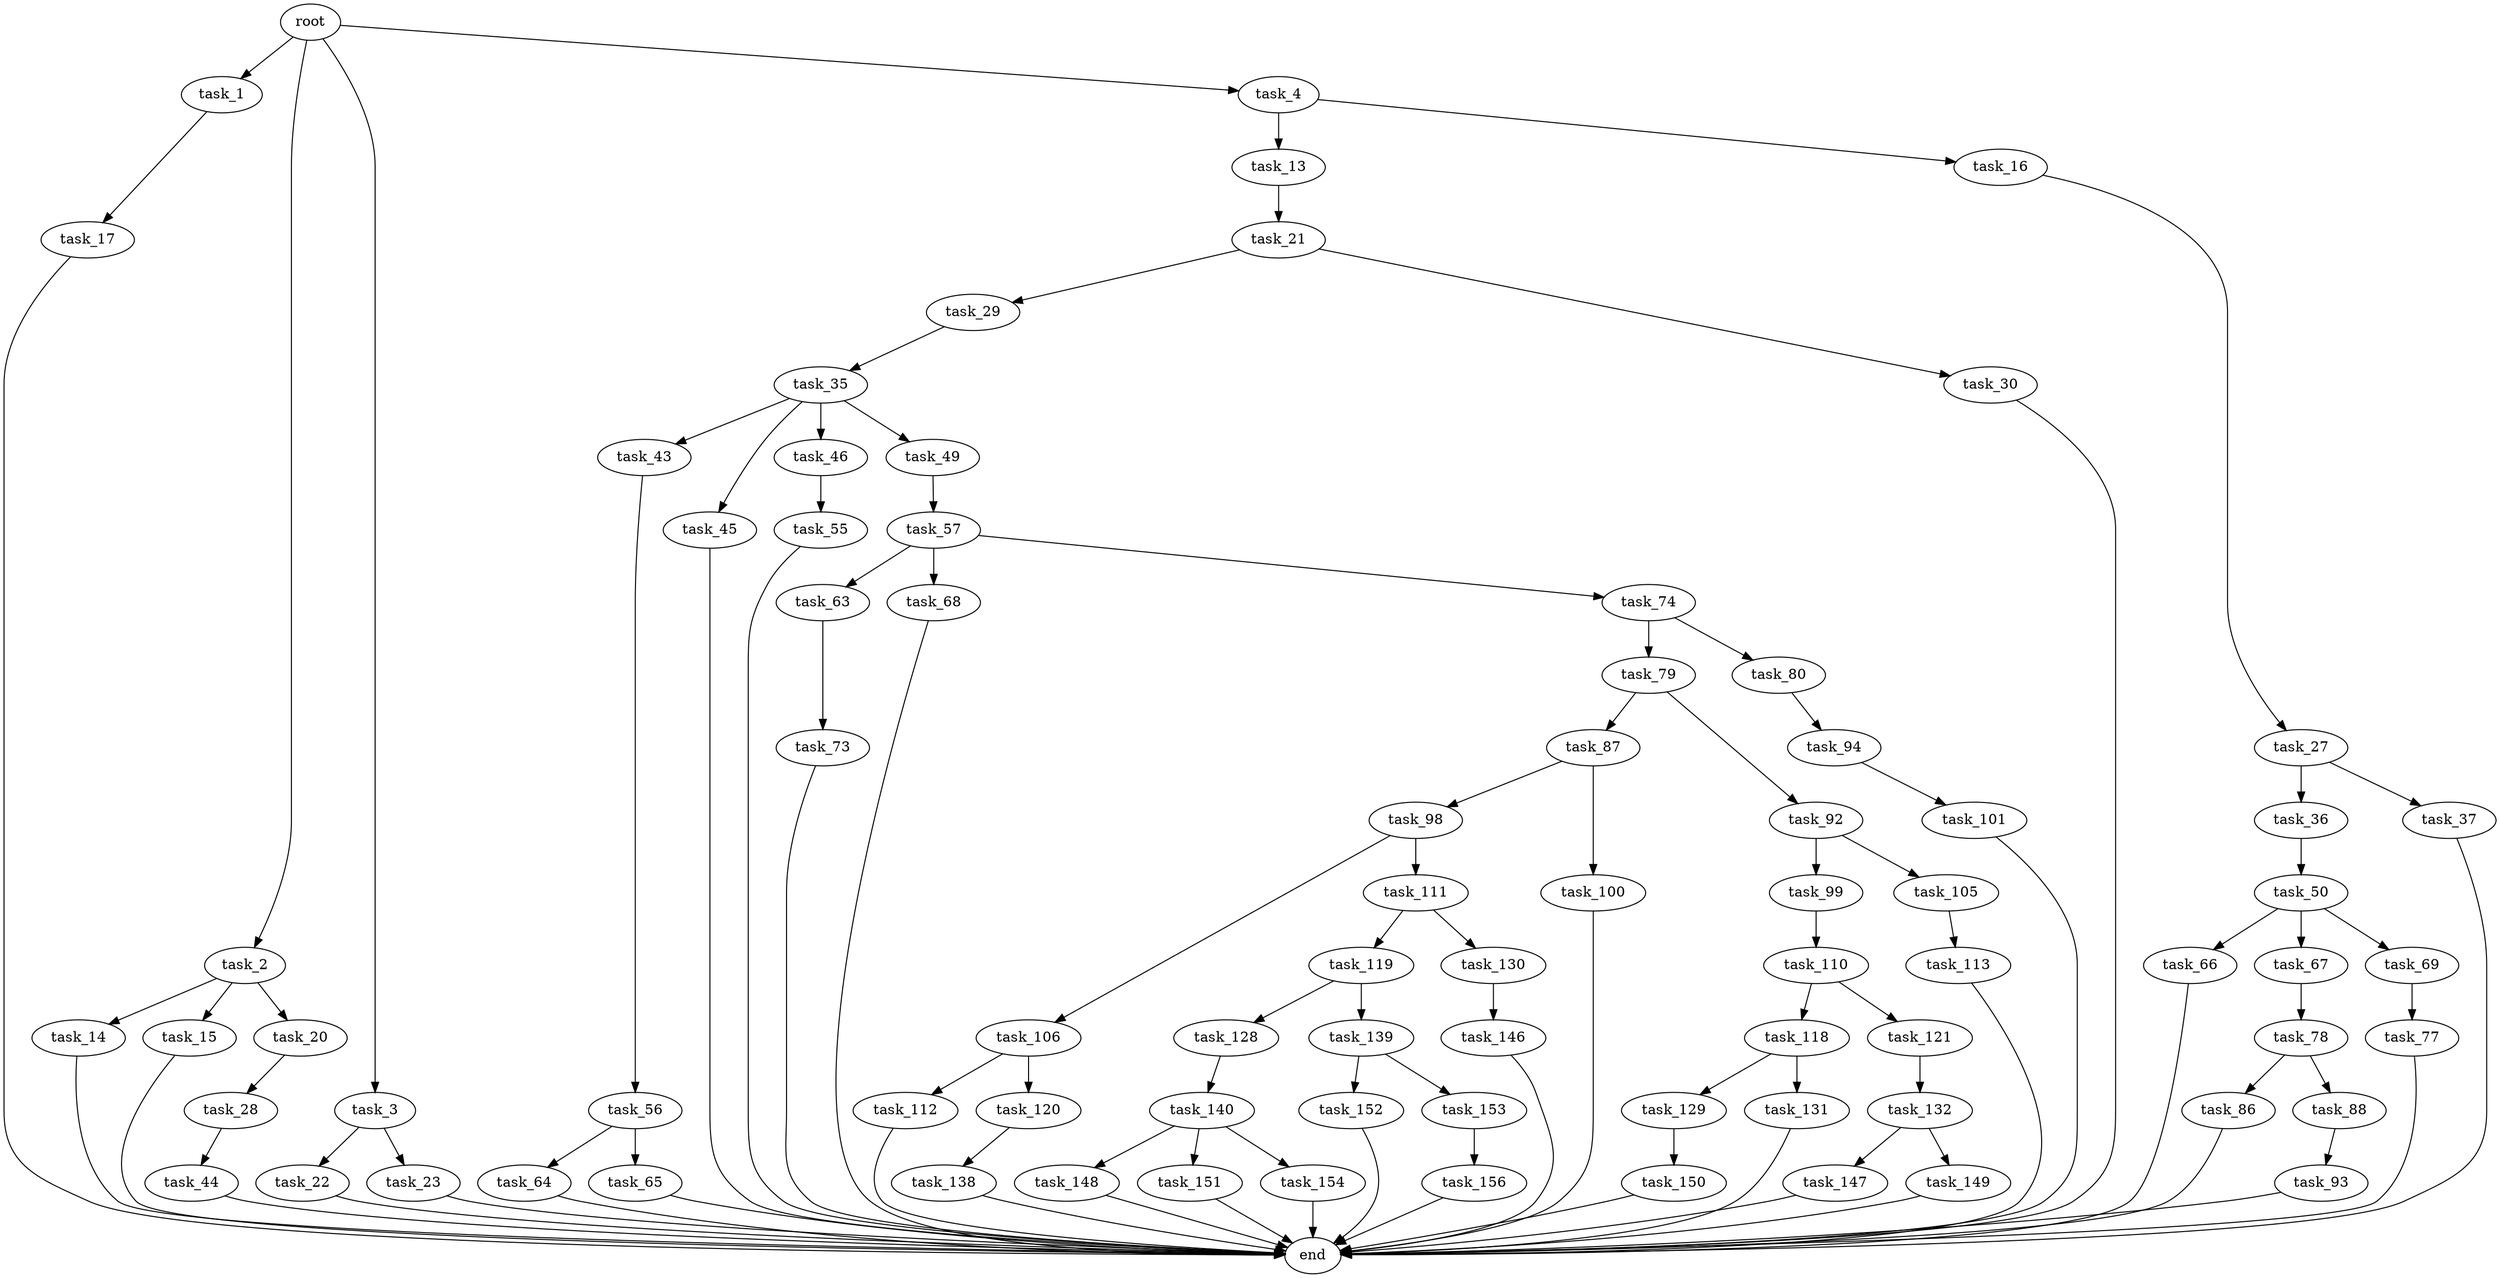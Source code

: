 digraph G {
  root [size="0.000000"];
  task_1 [size="355829773954.000000"];
  task_2 [size="2022186188.000000"];
  task_3 [size="8589934592.000000"];
  task_4 [size="1073741824000.000000"];
  task_13 [size="282161756584.000000"];
  task_14 [size="29903144250.000000"];
  task_15 [size="1502210324.000000"];
  task_16 [size="838440053521.000000"];
  task_17 [size="17030183301.000000"];
  task_20 [size="6445901376.000000"];
  task_21 [size="204427617534.000000"];
  task_22 [size="403161148935.000000"];
  task_23 [size="7811196702.000000"];
  task_27 [size="336266441139.000000"];
  task_28 [size="1430129769867.000000"];
  task_29 [size="256163734738.000000"];
  task_30 [size="134217728000.000000"];
  task_35 [size="42720811547.000000"];
  task_36 [size="1366711348401.000000"];
  task_37 [size="68719476736.000000"];
  task_43 [size="8589934592.000000"];
  task_44 [size="707264319046.000000"];
  task_45 [size="80201430373.000000"];
  task_46 [size="505237490147.000000"];
  task_49 [size="13370877142.000000"];
  task_50 [size="549755813888.000000"];
  task_55 [size="231928233984.000000"];
  task_56 [size="24784582031.000000"];
  task_57 [size="134217728000.000000"];
  task_63 [size="37840129459.000000"];
  task_64 [size="45428723395.000000"];
  task_65 [size="134217728000.000000"];
  task_66 [size="68719476736.000000"];
  task_67 [size="558944116356.000000"];
  task_68 [size="25290157244.000000"];
  task_69 [size="549755813888.000000"];
  task_73 [size="42828591714.000000"];
  task_74 [size="1073741824000.000000"];
  task_77 [size="17376481068.000000"];
  task_78 [size="1215857242.000000"];
  task_79 [size="17675244074.000000"];
  task_80 [size="46468131612.000000"];
  task_86 [size="77051695943.000000"];
  task_87 [size="176179578798.000000"];
  task_88 [size="80211896365.000000"];
  task_92 [size="615375630589.000000"];
  task_93 [size="3019077489.000000"];
  task_94 [size="822584012499.000000"];
  task_98 [size="180568583639.000000"];
  task_99 [size="26024083226.000000"];
  task_100 [size="394173719476.000000"];
  task_101 [size="231928233984.000000"];
  task_105 [size="782757789696.000000"];
  task_106 [size="441306061.000000"];
  task_110 [size="14848108790.000000"];
  task_111 [size="28991029248.000000"];
  task_112 [size="315077729377.000000"];
  task_113 [size="1073741824000.000000"];
  task_118 [size="25378598510.000000"];
  task_119 [size="28991029248.000000"];
  task_120 [size="18316153500.000000"];
  task_121 [size="68719476736.000000"];
  task_128 [size="368293445632.000000"];
  task_129 [size="875222013558.000000"];
  task_130 [size="8589934592.000000"];
  task_131 [size="231928233984.000000"];
  task_132 [size="134217728000.000000"];
  task_138 [size="1073741824000.000000"];
  task_139 [size="321069242.000000"];
  task_140 [size="1168590490579.000000"];
  task_146 [size="32052421393.000000"];
  task_147 [size="68719476736.000000"];
  task_148 [size="14106361323.000000"];
  task_149 [size="4643501995.000000"];
  task_150 [size="545893985227.000000"];
  task_151 [size="368293445632.000000"];
  task_152 [size="751180718687.000000"];
  task_153 [size="455224718382.000000"];
  task_154 [size="32861826401.000000"];
  task_156 [size="8589934592.000000"];
  end [size="0.000000"];

  root -> task_1 [size="1.000000"];
  root -> task_2 [size="1.000000"];
  root -> task_3 [size="1.000000"];
  root -> task_4 [size="1.000000"];
  task_1 -> task_17 [size="301989888.000000"];
  task_2 -> task_14 [size="33554432.000000"];
  task_2 -> task_15 [size="33554432.000000"];
  task_2 -> task_20 [size="33554432.000000"];
  task_3 -> task_22 [size="33554432.000000"];
  task_3 -> task_23 [size="33554432.000000"];
  task_4 -> task_13 [size="838860800.000000"];
  task_4 -> task_16 [size="838860800.000000"];
  task_13 -> task_21 [size="411041792.000000"];
  task_14 -> end [size="1.000000"];
  task_15 -> end [size="1.000000"];
  task_16 -> task_27 [size="536870912.000000"];
  task_17 -> end [size="1.000000"];
  task_20 -> task_28 [size="209715200.000000"];
  task_21 -> task_29 [size="536870912.000000"];
  task_21 -> task_30 [size="536870912.000000"];
  task_22 -> end [size="1.000000"];
  task_23 -> end [size="1.000000"];
  task_27 -> task_36 [size="411041792.000000"];
  task_27 -> task_37 [size="411041792.000000"];
  task_28 -> task_44 [size="838860800.000000"];
  task_29 -> task_35 [size="209715200.000000"];
  task_30 -> end [size="1.000000"];
  task_35 -> task_43 [size="679477248.000000"];
  task_35 -> task_45 [size="679477248.000000"];
  task_35 -> task_46 [size="679477248.000000"];
  task_35 -> task_49 [size="679477248.000000"];
  task_36 -> task_50 [size="838860800.000000"];
  task_37 -> end [size="1.000000"];
  task_43 -> task_56 [size="33554432.000000"];
  task_44 -> end [size="1.000000"];
  task_45 -> end [size="1.000000"];
  task_46 -> task_55 [size="536870912.000000"];
  task_49 -> task_57 [size="209715200.000000"];
  task_50 -> task_66 [size="536870912.000000"];
  task_50 -> task_67 [size="536870912.000000"];
  task_50 -> task_69 [size="536870912.000000"];
  task_55 -> end [size="1.000000"];
  task_56 -> task_64 [size="679477248.000000"];
  task_56 -> task_65 [size="679477248.000000"];
  task_57 -> task_63 [size="209715200.000000"];
  task_57 -> task_68 [size="209715200.000000"];
  task_57 -> task_74 [size="209715200.000000"];
  task_63 -> task_73 [size="679477248.000000"];
  task_64 -> end [size="1.000000"];
  task_65 -> end [size="1.000000"];
  task_66 -> end [size="1.000000"];
  task_67 -> task_78 [size="411041792.000000"];
  task_68 -> end [size="1.000000"];
  task_69 -> task_77 [size="536870912.000000"];
  task_73 -> end [size="1.000000"];
  task_74 -> task_79 [size="838860800.000000"];
  task_74 -> task_80 [size="838860800.000000"];
  task_77 -> end [size="1.000000"];
  task_78 -> task_86 [size="33554432.000000"];
  task_78 -> task_88 [size="33554432.000000"];
  task_79 -> task_87 [size="679477248.000000"];
  task_79 -> task_92 [size="679477248.000000"];
  task_80 -> task_94 [size="134217728.000000"];
  task_86 -> end [size="1.000000"];
  task_87 -> task_98 [size="209715200.000000"];
  task_87 -> task_100 [size="209715200.000000"];
  task_88 -> task_93 [size="134217728.000000"];
  task_92 -> task_99 [size="411041792.000000"];
  task_92 -> task_105 [size="411041792.000000"];
  task_93 -> end [size="1.000000"];
  task_94 -> task_101 [size="679477248.000000"];
  task_98 -> task_106 [size="301989888.000000"];
  task_98 -> task_111 [size="301989888.000000"];
  task_99 -> task_110 [size="411041792.000000"];
  task_100 -> end [size="1.000000"];
  task_101 -> end [size="1.000000"];
  task_105 -> task_113 [size="679477248.000000"];
  task_106 -> task_112 [size="33554432.000000"];
  task_106 -> task_120 [size="33554432.000000"];
  task_110 -> task_118 [size="301989888.000000"];
  task_110 -> task_121 [size="301989888.000000"];
  task_111 -> task_119 [size="75497472.000000"];
  task_111 -> task_130 [size="75497472.000000"];
  task_112 -> end [size="1.000000"];
  task_113 -> end [size="1.000000"];
  task_118 -> task_129 [size="33554432.000000"];
  task_118 -> task_131 [size="33554432.000000"];
  task_119 -> task_128 [size="75497472.000000"];
  task_119 -> task_139 [size="75497472.000000"];
  task_120 -> task_138 [size="301989888.000000"];
  task_121 -> task_132 [size="134217728.000000"];
  task_128 -> task_140 [size="411041792.000000"];
  task_129 -> task_150 [size="536870912.000000"];
  task_130 -> task_146 [size="33554432.000000"];
  task_131 -> end [size="1.000000"];
  task_132 -> task_147 [size="209715200.000000"];
  task_132 -> task_149 [size="209715200.000000"];
  task_138 -> end [size="1.000000"];
  task_139 -> task_152 [size="33554432.000000"];
  task_139 -> task_153 [size="33554432.000000"];
  task_140 -> task_148 [size="838860800.000000"];
  task_140 -> task_151 [size="838860800.000000"];
  task_140 -> task_154 [size="838860800.000000"];
  task_146 -> end [size="1.000000"];
  task_147 -> end [size="1.000000"];
  task_148 -> end [size="1.000000"];
  task_149 -> end [size="1.000000"];
  task_150 -> end [size="1.000000"];
  task_151 -> end [size="1.000000"];
  task_152 -> end [size="1.000000"];
  task_153 -> task_156 [size="301989888.000000"];
  task_154 -> end [size="1.000000"];
  task_156 -> end [size="1.000000"];
}
